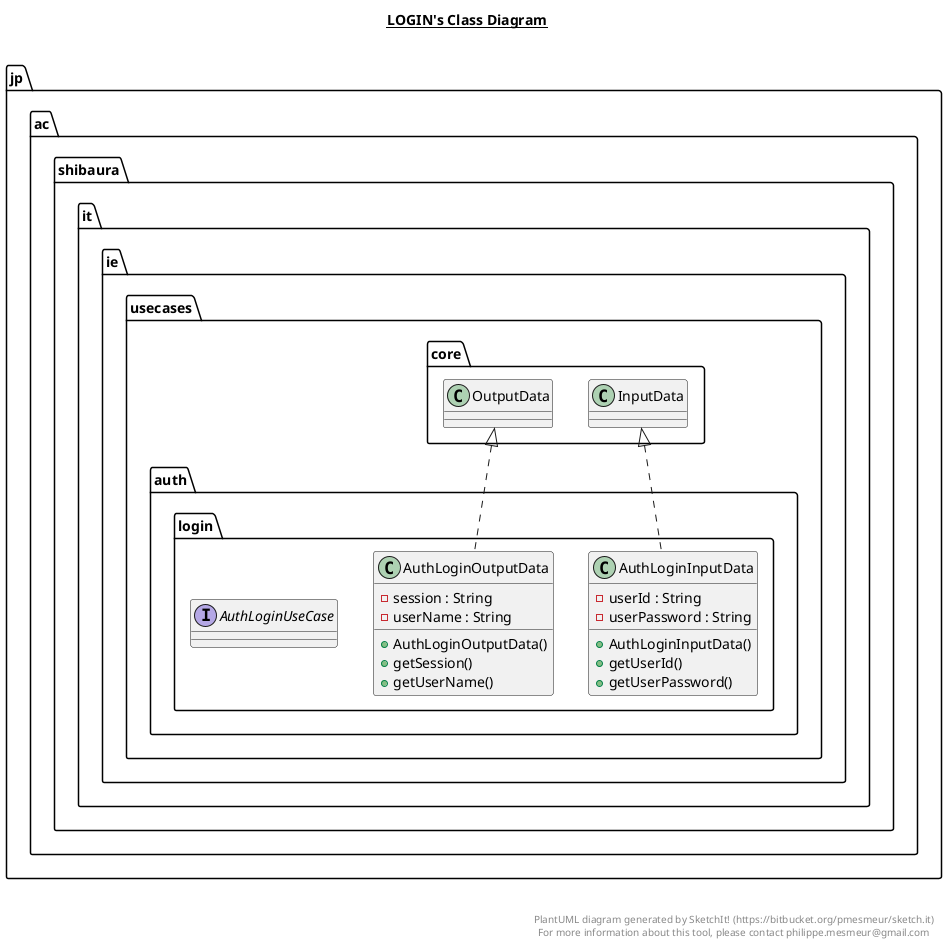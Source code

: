 @startuml

title __LOGIN's Class Diagram__\n

  namespace jp.ac.shibaura.it.ie {
    namespace usecases.auth.login {
      class jp.ac.shibaura.it.ie.usecases.auth.login.AuthLoginInputData {
          - userId : String
          - userPassword : String
          + AuthLoginInputData()
          + getUserId()
          + getUserPassword()
      }
    }
  }
  

  namespace jp.ac.shibaura.it.ie {
    namespace usecases.auth.login {
      class jp.ac.shibaura.it.ie.usecases.auth.login.AuthLoginOutputData {
          - session : String
          - userName : String
          + AuthLoginOutputData()
          + getSession()
          + getUserName()
      }
    }
  }
  

  namespace jp.ac.shibaura.it.ie {
    namespace usecases.auth.login {
      interface jp.ac.shibaura.it.ie.usecases.auth.login.AuthLoginUseCase {
      }
    }
  }
  

  jp.ac.shibaura.it.ie.usecases.auth.login.AuthLoginInputData .up.|> jp.ac.shibaura.it.ie.usecases.core.InputData
  jp.ac.shibaura.it.ie.usecases.auth.login.AuthLoginOutputData .up.|> jp.ac.shibaura.it.ie.usecases.core.OutputData


right footer


PlantUML diagram generated by SketchIt! (https://bitbucket.org/pmesmeur/sketch.it)
For more information about this tool, please contact philippe.mesmeur@gmail.com
endfooter

@enduml
